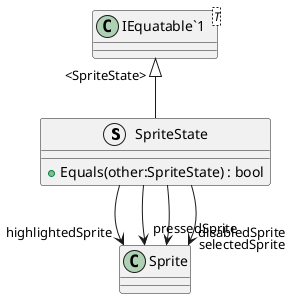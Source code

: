 @startuml
struct SpriteState {
    + Equals(other:SpriteState) : bool
}
class "IEquatable`1"<T> {
}
"IEquatable`1" "<SpriteState>" <|-- SpriteState
SpriteState --> "highlightedSprite" Sprite
SpriteState --> "pressedSprite" Sprite
SpriteState --> "selectedSprite" Sprite
SpriteState --> "disabledSprite" Sprite
@enduml

